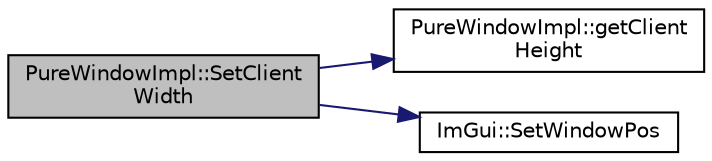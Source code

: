 digraph "PureWindowImpl::SetClientWidth"
{
 // LATEX_PDF_SIZE
  edge [fontname="Helvetica",fontsize="10",labelfontname="Helvetica",labelfontsize="10"];
  node [fontname="Helvetica",fontsize="10",shape=record];
  rankdir="LR";
  Node1 [label="PureWindowImpl::SetClient\lWidth",height=0.2,width=0.4,color="black", fillcolor="grey75", style="filled", fontcolor="black",tooltip="Sets window client width."];
  Node1 -> Node2 [color="midnightblue",fontsize="10",style="solid",fontname="Helvetica"];
  Node2 [label="PureWindowImpl::getClient\lHeight",height=0.2,width=0.4,color="black", fillcolor="white", style="filled",URL="$class_pure_window_impl.html#aa16054fbd2ba16c3373c34f2e032fe9f",tooltip="Gets window client height."];
  Node1 -> Node3 [color="midnightblue",fontsize="10",style="solid",fontname="Helvetica"];
  Node3 [label="ImGui::SetWindowPos",height=0.2,width=0.4,color="black", fillcolor="white", style="filled",URL="$namespace_im_gui.html#a5d7fd0e28f01451279896e53fc7a4b10",tooltip=" "];
}
